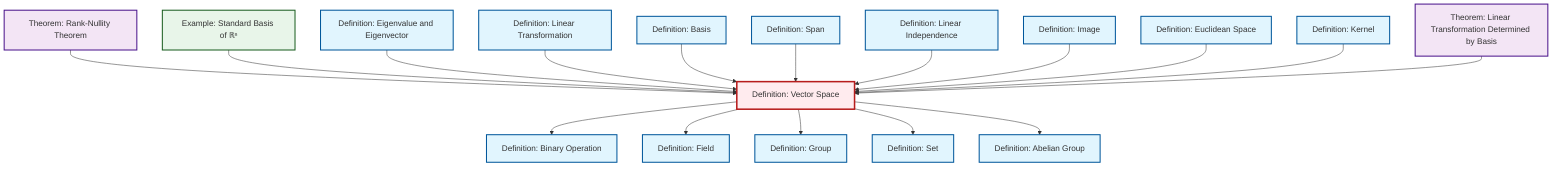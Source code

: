 graph TD
    classDef definition fill:#e1f5fe,stroke:#01579b,stroke-width:2px
    classDef theorem fill:#f3e5f5,stroke:#4a148c,stroke-width:2px
    classDef axiom fill:#fff3e0,stroke:#e65100,stroke-width:2px
    classDef example fill:#e8f5e9,stroke:#1b5e20,stroke-width:2px
    classDef current fill:#ffebee,stroke:#b71c1c,stroke-width:3px
    def-image["Definition: Image"]:::definition
    def-basis["Definition: Basis"]:::definition
    def-set["Definition: Set"]:::definition
    def-linear-transformation["Definition: Linear Transformation"]:::definition
    ex-standard-basis-rn["Example: Standard Basis of ℝⁿ"]:::example
    def-kernel["Definition: Kernel"]:::definition
    def-group["Definition: Group"]:::definition
    def-span["Definition: Span"]:::definition
    thm-linear-transformation-basis["Theorem: Linear Transformation Determined by Basis"]:::theorem
    def-euclidean-space["Definition: Euclidean Space"]:::definition
    def-binary-operation["Definition: Binary Operation"]:::definition
    def-abelian-group["Definition: Abelian Group"]:::definition
    def-field["Definition: Field"]:::definition
    def-linear-independence["Definition: Linear Independence"]:::definition
    thm-rank-nullity["Theorem: Rank-Nullity Theorem"]:::theorem
    def-eigenvalue-eigenvector["Definition: Eigenvalue and Eigenvector"]:::definition
    def-vector-space["Definition: Vector Space"]:::definition
    thm-rank-nullity --> def-vector-space
    def-vector-space --> def-binary-operation
    ex-standard-basis-rn --> def-vector-space
    def-eigenvalue-eigenvector --> def-vector-space
    def-linear-transformation --> def-vector-space
    def-basis --> def-vector-space
    def-span --> def-vector-space
    def-linear-independence --> def-vector-space
    def-vector-space --> def-field
    def-image --> def-vector-space
    def-vector-space --> def-group
    def-vector-space --> def-set
    def-euclidean-space --> def-vector-space
    def-kernel --> def-vector-space
    def-vector-space --> def-abelian-group
    thm-linear-transformation-basis --> def-vector-space
    class def-vector-space current